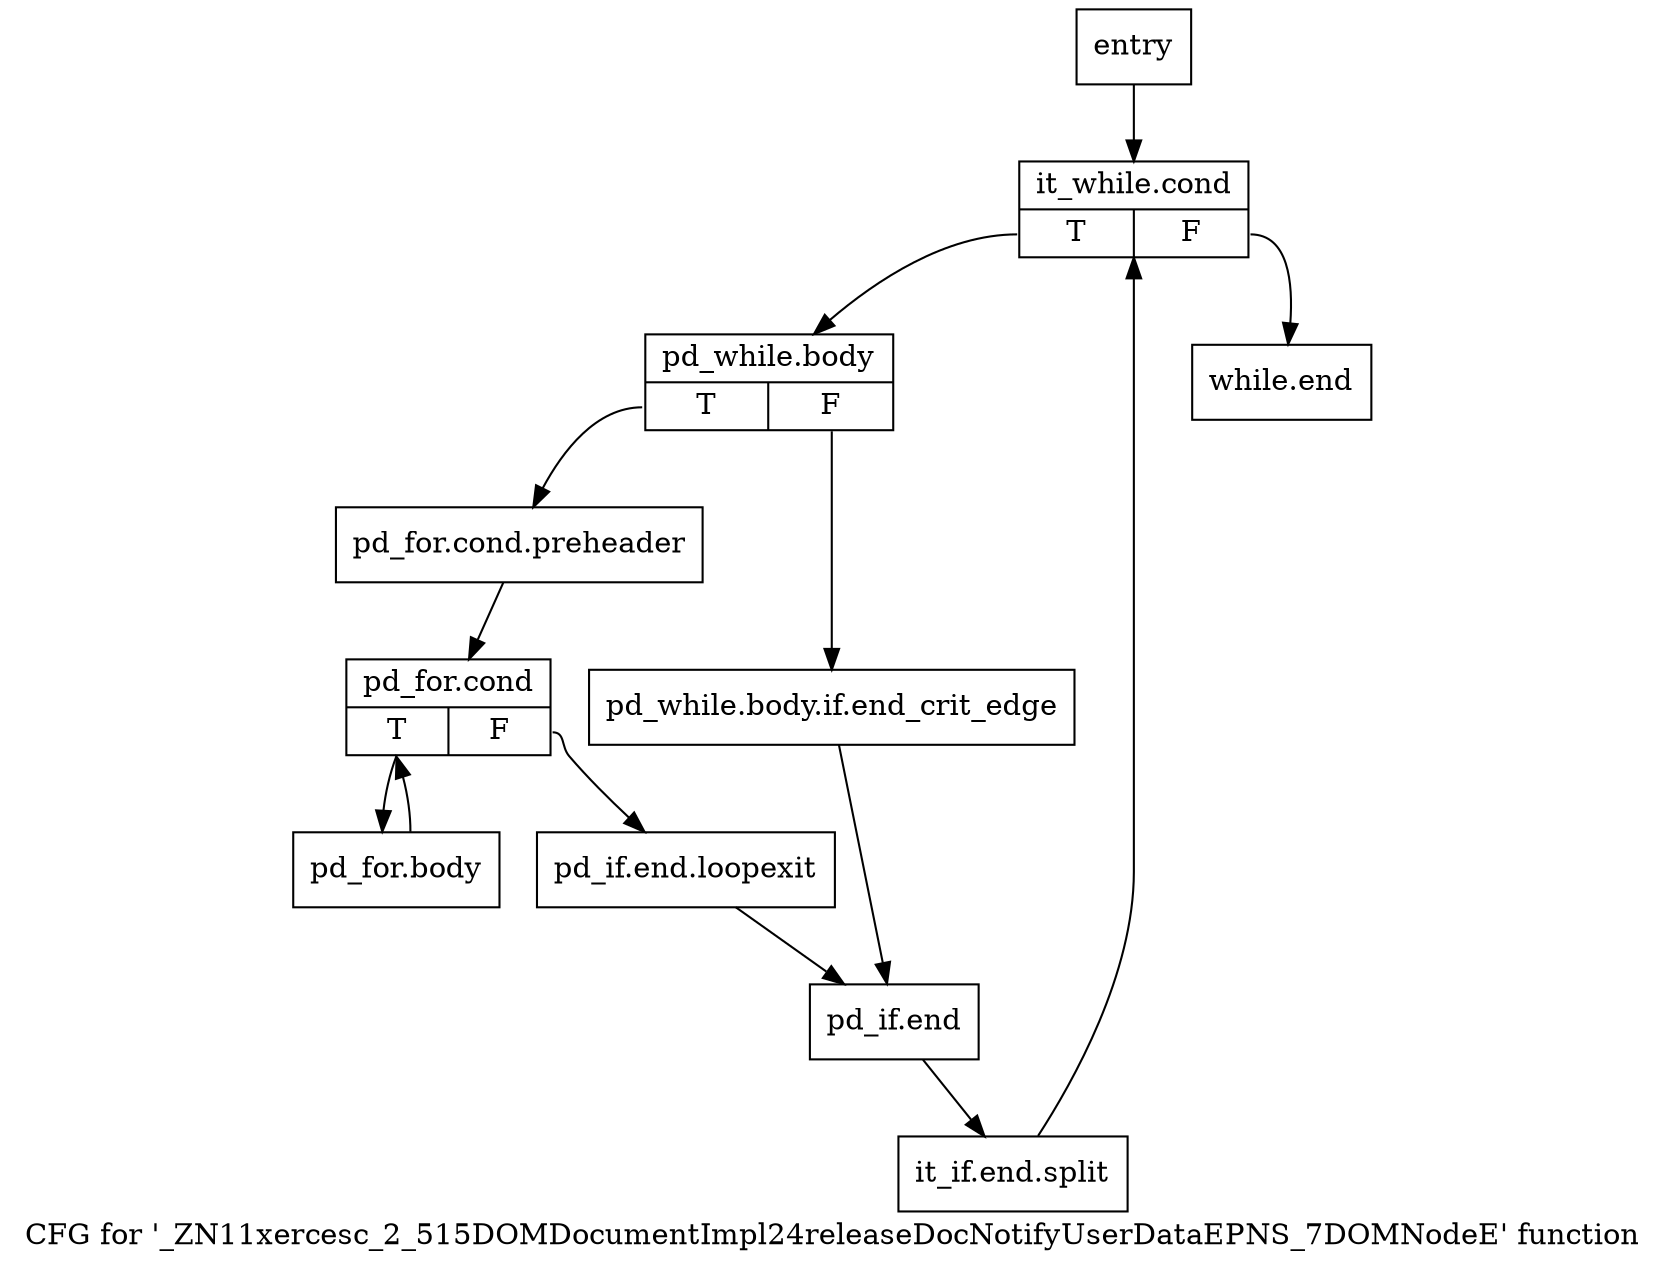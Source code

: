 digraph "CFG for '_ZN11xercesc_2_515DOMDocumentImpl24releaseDocNotifyUserDataEPNS_7DOMNodeE' function" {
	label="CFG for '_ZN11xercesc_2_515DOMDocumentImpl24releaseDocNotifyUserDataEPNS_7DOMNodeE' function";

	Node0x29b0510 [shape=record,label="{entry}"];
	Node0x29b0510 -> Node0x29b0560;
	Node0x29b0560 [shape=record,label="{it_while.cond|{<s0>T|<s1>F}}"];
	Node0x29b0560:s0 -> Node0x29b05b0;
	Node0x29b0560:s1 -> Node0x29b0c30;
	Node0x29b05b0 [shape=record,label="{pd_while.body|{<s0>T|<s1>F}}"];
	Node0x29b05b0:s0 -> Node0x29b0aa0;
	Node0x29b05b0:s1 -> Node0x29b0a50;
	Node0x29b0a50 [shape=record,label="{pd_while.body.if.end_crit_edge}"];
	Node0x29b0a50 -> Node0x29b0be0;
	Node0x29b0aa0 [shape=record,label="{pd_for.cond.preheader}"];
	Node0x29b0aa0 -> Node0x29b0af0;
	Node0x29b0af0 [shape=record,label="{pd_for.cond|{<s0>T|<s1>F}}"];
	Node0x29b0af0:s0 -> Node0x29b0b40;
	Node0x29b0af0:s1 -> Node0x29b0b90;
	Node0x29b0b40 [shape=record,label="{pd_for.body}"];
	Node0x29b0b40 -> Node0x29b0af0;
	Node0x29b0b90 [shape=record,label="{pd_if.end.loopexit}"];
	Node0x29b0b90 -> Node0x29b0be0;
	Node0x29b0be0 [shape=record,label="{pd_if.end}"];
	Node0x29b0be0 -> Node0xa4390e0;
	Node0xa4390e0 [shape=record,label="{it_if.end.split}"];
	Node0xa4390e0 -> Node0x29b0560;
	Node0x29b0c30 [shape=record,label="{while.end}"];
}
